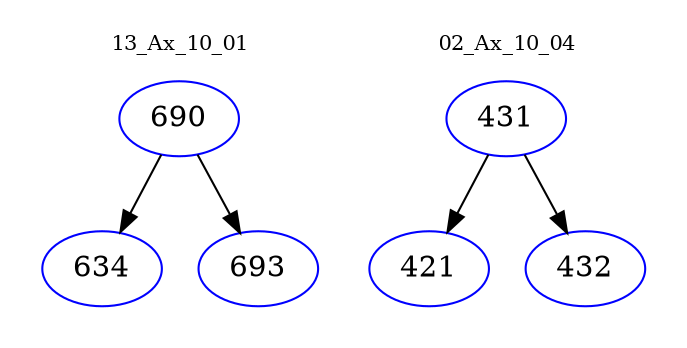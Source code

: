 digraph{
subgraph cluster_0 {
color = white
label = "13_Ax_10_01";
fontsize=10;
T0_690 [label="690", color="blue"]
T0_690 -> T0_634 [color="black"]
T0_634 [label="634", color="blue"]
T0_690 -> T0_693 [color="black"]
T0_693 [label="693", color="blue"]
}
subgraph cluster_1 {
color = white
label = "02_Ax_10_04";
fontsize=10;
T1_431 [label="431", color="blue"]
T1_431 -> T1_421 [color="black"]
T1_421 [label="421", color="blue"]
T1_431 -> T1_432 [color="black"]
T1_432 [label="432", color="blue"]
}
}
